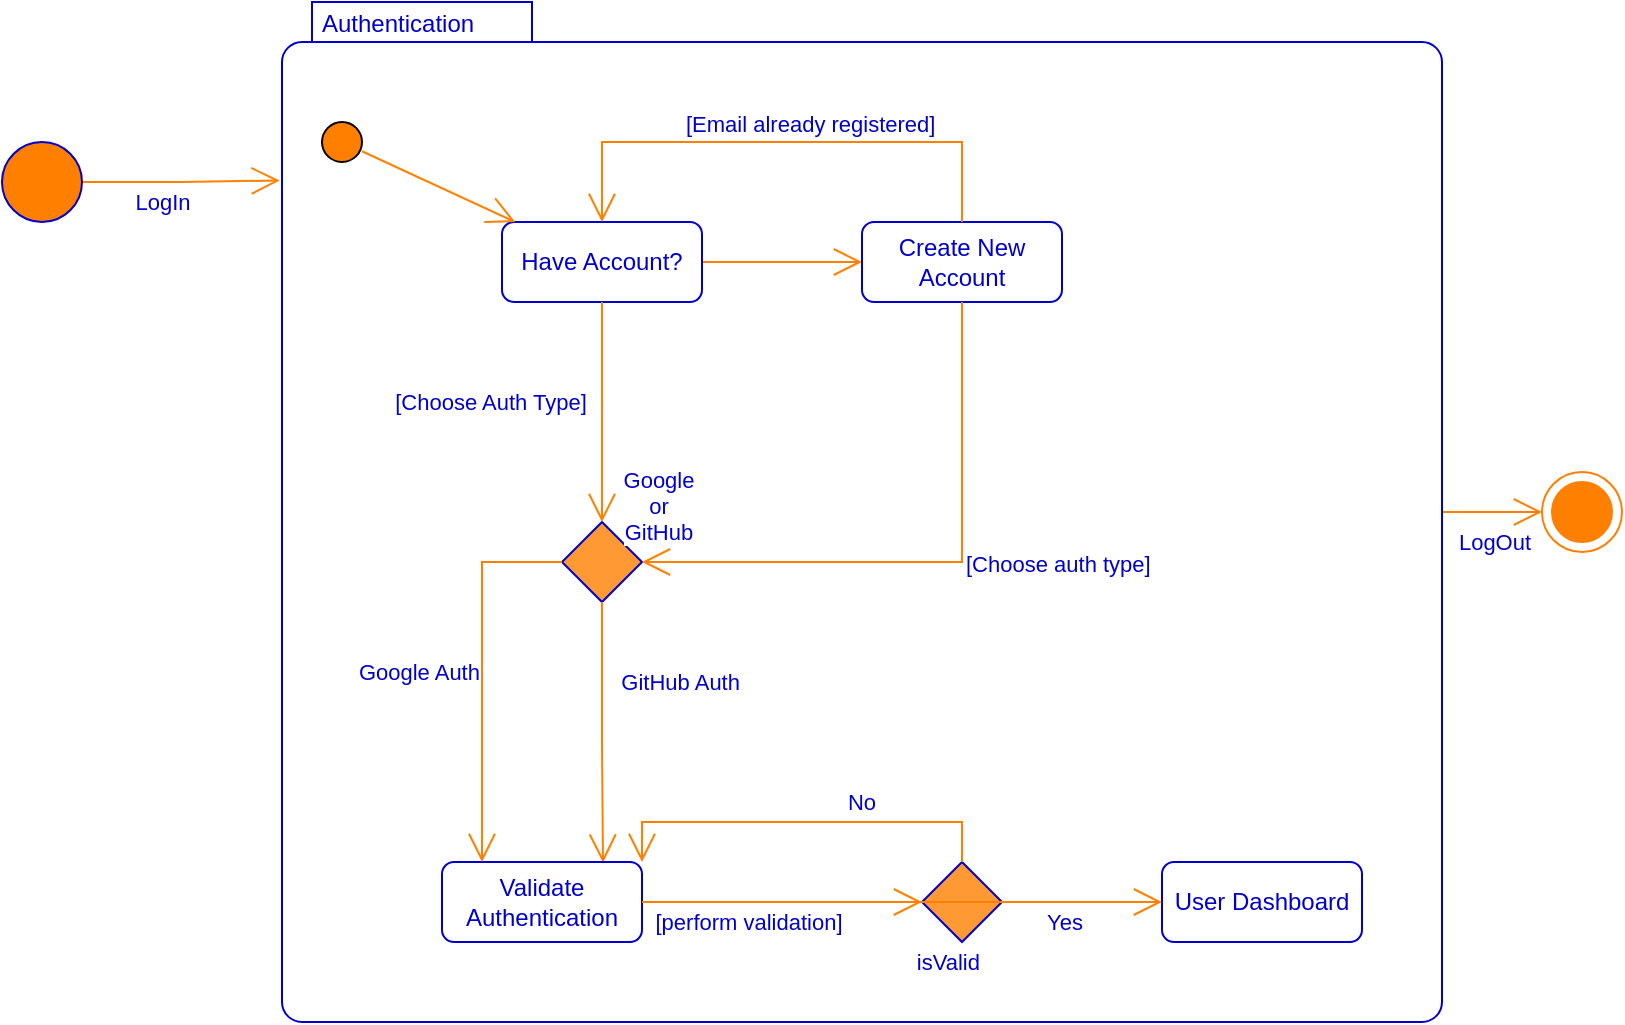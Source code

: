 <mxfile version="15.5.8" type="device" pages="4"><diagram id="691d49e7-cec1-028b-15b3-21c62664a0ac" name="Habit Tracker example"><mxGraphModel dx="1308" dy="575" grid="1" gridSize="10" guides="1" tooltips="1" connect="1" arrows="1" fold="1" page="1" pageScale="1" pageWidth="850" pageHeight="1100" math="0" shadow="0"><root><mxCell id="0"/><mxCell id="1" parent="0"/><mxCell id="19b9a4ddcf14029d-30" style="edgeStyle=elbowEdgeStyle;rounded=0;elbow=horizontal;html=1;exitX=1;exitY=0.5;entryX=-0.002;entryY=0.175;entryPerimeter=0;labelBackgroundColor=none;endArrow=open;endSize=12;strokeColor=#FF8000;fontColor=#000000;align=right;entryDx=0;entryDy=0;" parent="1" source="19b9a4ddcf14029d-6" target="19b9a4ddcf14029d-7" edge="1"><mxGeometry relative="1" as="geometry"/></mxCell><mxCell id="19b9a4ddcf14029d-53" value="LogIn" style="text;html=1;resizable=0;points=[];align=center;verticalAlign=middle;labelBackgroundColor=#ffffff;fontSize=11;fontColor=#0000CC;" parent="19b9a4ddcf14029d-30" vertex="1" connectable="0"><mxGeometry x="-0.429" y="-19" relative="1" as="geometry"><mxPoint x="11" y="-9" as="offset"/></mxGeometry></mxCell><mxCell id="19b9a4ddcf14029d-6" value="" style="shape=ellipse;html=1;fillColor=#FF8000;fontSize=18;fontColor=#ffffff;strokeColor=#0000CC;align=center;" parent="1" vertex="1"><mxGeometry x="20" y="270" width="40" height="40" as="geometry"/></mxCell><mxCell id="19b9a4ddcf14029d-55" style="edgeStyle=orthogonalEdgeStyle;rounded=0;html=1;labelBackgroundColor=none;endArrow=open;endFill=0;endSize=12;strokeColor=#FF8000;fontSize=11;fontColor=#0000CC;align=right;" parent="1" source="19b9a4ddcf14029d-7" target="19b9a4ddcf14029d-54" edge="1"><mxGeometry relative="1" as="geometry"/></mxCell><mxCell id="19b9a4ddcf14029d-56" value="LogOut" style="text;html=1;resizable=0;points=[];align=center;verticalAlign=middle;labelBackgroundColor=#ffffff;fontSize=11;fontColor=#0000CC;" parent="19b9a4ddcf14029d-55" vertex="1" connectable="0"><mxGeometry x="-0.29" y="1" relative="1" as="geometry"><mxPoint x="8" y="16" as="offset"/></mxGeometry></mxCell><mxCell id="19b9a4ddcf14029d-7" value="Authentication" style="shape=mxgraph.sysml.compState;align=left;verticalAlign=top;spacingTop=-3;spacingLeft=18;strokeWidth=1;recursiveResize=0;fillColor=#FFFFFF;fontColor=#0000CC;strokeColor=#0000CC;" parent="1" vertex="1"><mxGeometry x="160" y="200" width="580" height="510" as="geometry"/></mxCell><mxCell id="19b9a4ddcf14029d-8" value="" style="shape=ellipse;html=1;fillColor=#FF8000;verticalLabelPosition=bottom;labelBackgroundColor=#ffffff;verticalAlign=top;" parent="19b9a4ddcf14029d-7" vertex="1"><mxGeometry x="20" y="60" width="20" height="20" as="geometry"/></mxCell><mxCell id="19b9a4ddcf14029d-17" value="" style="edgeStyle=elbowEdgeStyle;rounded=0;elbow=horizontal;html=1;labelBackgroundColor=none;endArrow=open;endSize=12;strokeColor=#FF8000;fontColor=#000000;align=right;" parent="19b9a4ddcf14029d-7" source="19b9a4ddcf14029d-9" target="19b9a4ddcf14029d-16" edge="1"><mxGeometry relative="1" as="geometry"/></mxCell><mxCell id="19b9a4ddcf14029d-9" value="Have Account?" style="strokeColor=#0000CC;fillColor=inherit;gradientColor=inherit;shape=rect;html=1;rounded=1;whiteSpace=wrap;align=center;fontColor=#0000CC;" parent="19b9a4ddcf14029d-7" vertex="1"><mxGeometry x="110" y="110" width="100" height="40" as="geometry"/></mxCell><mxCell id="19b9a4ddcf14029d-16" value="Create New Account" style="strokeColor=#0000CC;fillColor=inherit;gradientColor=inherit;shape=rect;html=1;rounded=1;whiteSpace=wrap;align=center;fontColor=#0000CC;" parent="19b9a4ddcf14029d-7" vertex="1"><mxGeometry x="290" y="110" width="100" height="40" as="geometry"/></mxCell><mxCell id="19b9a4ddcf14029d-11" value="" style="strokeColor=#FF8000;fillColor=inherit;gradientColor=inherit;edgeStyle=none;html=1;endArrow=open;endSize=12;" parent="19b9a4ddcf14029d-7" source="19b9a4ddcf14029d-8" target="19b9a4ddcf14029d-9" edge="1"><mxGeometry relative="1" as="geometry"/></mxCell><mxCell id="19b9a4ddcf14029d-20" value="" style="shape=rhombus;html=1;labelPosition=right;align=left;verticalAlign=middle;strokeColor=#0000CC;fillColor=#FF9933;fontColor=#000000;" parent="19b9a4ddcf14029d-7" vertex="1"><mxGeometry x="140" y="260" width="40" height="40" as="geometry"/></mxCell><mxCell id="19b9a4ddcf14029d-21" value="" style="edgeStyle=elbowEdgeStyle;html=1;elbow=horizontal;align=right;verticalAlign=bottom;rounded=0;labelBackgroundColor=none;endArrow=open;endSize=12;strokeColor=#FF8000;fontColor=#000000;exitX=0.5;exitY=1;entryX=0.5;entryY=0;" parent="19b9a4ddcf14029d-7" source="19b9a4ddcf14029d-9" target="19b9a4ddcf14029d-20" edge="1"><mxGeometry relative="1" as="geometry"><mxPoint x="150" y="190" as="sourcePoint"/></mxGeometry></mxCell><mxCell id="19b9a4ddcf14029d-22" value="GitHub Auth" style="edgeStyle=elbowEdgeStyle;html=1;elbow=vertical;align=right;endArrow=open;rounded=0;labelBackgroundColor=none;endSize=12;strokeColor=#FF8000;fontColor=#0000CC;entryX=0.805;entryY=0.008;entryDx=0;entryDy=0;exitX=0.5;exitY=1;exitDx=0;exitDy=0;entryPerimeter=0;" parent="19b9a4ddcf14029d-7" source="19b9a4ddcf14029d-20" target="Hx0ney3K-EepWK1o4ReN-8" edge="1"><mxGeometry x="-0.389" y="70" relative="1" as="geometry"><mxPoint x="160" y="340" as="targetPoint"/><Array as="points"><mxPoint x="155" y="370"/><mxPoint x="200" y="380"/></Array><mxPoint as="offset"/></mxGeometry></mxCell><mxCell id="19b9a4ddcf14029d-23" value="[Choose auth type]" style="edgeStyle=elbowEdgeStyle;html=1;elbow=vertical;align=left;endArrow=open;rounded=0;labelBackgroundColor=none;verticalAlign=bottom;endSize=12;strokeColor=#FF8000;fontColor=#0000CC;entryX=1;entryY=0.5;exitX=0.5;exitY=1;exitDx=0;exitDy=0;entryDx=0;entryDy=0;" parent="19b9a4ddcf14029d-7" source="19b9a4ddcf14029d-16" target="19b9a4ddcf14029d-20" edge="1"><mxGeometry x="-0.103" y="10" relative="1" as="geometry"><Array as="points"><mxPoint x="260" y="280"/><mxPoint x="260" y="220"/></Array><mxPoint as="offset"/><mxPoint x="280" y="290" as="sourcePoint"/></mxGeometry></mxCell><mxCell id="Hx0ney3K-EepWK1o4ReN-4" value="[Email already registered]" style="edgeStyle=elbowEdgeStyle;html=1;elbow=vertical;align=left;endArrow=open;rounded=0;labelBackgroundColor=none;verticalAlign=bottom;endSize=12;strokeColor=#FF8000;fontColor=#0000CC;exitX=0.5;exitY=0;exitDx=0;exitDy=0;" edge="1" parent="19b9a4ddcf14029d-7" source="19b9a4ddcf14029d-16" target="19b9a4ddcf14029d-9"><mxGeometry x="0.385" relative="1" as="geometry"><mxPoint x="190" y="230" as="targetPoint"/><Array as="points"><mxPoint x="250" y="70"/><mxPoint x="270" y="230"/></Array><mxPoint as="offset"/><mxPoint x="350" y="160" as="sourcePoint"/></mxGeometry></mxCell><mxCell id="Hx0ney3K-EepWK1o4ReN-5" value="Google &lt;br&gt;or &lt;br&gt;GitHub" style="text;html=1;resizable=0;points=[];align=center;verticalAlign=middle;labelBackgroundColor=#ffffff;fontSize=11;fontColor=#0000CC;" vertex="1" connectable="0" parent="19b9a4ddcf14029d-7"><mxGeometry x="99.997" y="190" as="geometry"><mxPoint x="88" y="62" as="offset"/></mxGeometry></mxCell><mxCell id="Hx0ney3K-EepWK1o4ReN-7" value="[Choose Auth Type]" style="text;html=1;resizable=0;points=[];align=center;verticalAlign=middle;labelBackgroundColor=#ffffff;fontSize=11;fontColor=#0000CC;" vertex="1" connectable="0" parent="19b9a4ddcf14029d-7"><mxGeometry x="559.997" y="290" as="geometry"><mxPoint x="-456" y="-90" as="offset"/></mxGeometry></mxCell><mxCell id="Hx0ney3K-EepWK1o4ReN-8" value="Validate Authentication" style="strokeColor=#0000CC;fillColor=inherit;gradientColor=inherit;shape=rect;html=1;rounded=1;whiteSpace=wrap;align=center;fontColor=#0000CC;" vertex="1" parent="19b9a4ddcf14029d-7"><mxGeometry x="80" y="430" width="100" height="40" as="geometry"/></mxCell><mxCell id="Hx0ney3K-EepWK1o4ReN-9" value="User Dashboard" style="strokeColor=#0000CC;fillColor=inherit;gradientColor=inherit;shape=rect;html=1;rounded=1;whiteSpace=wrap;align=center;fontColor=#0000CC;" vertex="1" parent="19b9a4ddcf14029d-7"><mxGeometry x="440" y="430" width="100" height="40" as="geometry"/></mxCell><mxCell id="Hx0ney3K-EepWK1o4ReN-10" value="Google Auth" style="edgeStyle=elbowEdgeStyle;html=1;elbow=vertical;align=right;endArrow=open;rounded=0;labelBackgroundColor=none;endSize=12;strokeColor=#FF8000;fontColor=#0000CC;exitX=0;exitY=0.5;exitDx=0;exitDy=0;" edge="1" parent="19b9a4ddcf14029d-7" source="19b9a4ddcf14029d-20" target="Hx0ney3K-EepWK1o4ReN-8"><mxGeometry relative="1" as="geometry"><mxPoint x="170" y="350" as="targetPoint"/><mxPoint x="170" y="310" as="sourcePoint"/><Array as="points"><mxPoint x="100" y="280"/><mxPoint x="110" y="280"/></Array></mxGeometry></mxCell><mxCell id="Hx0ney3K-EepWK1o4ReN-14" value="" style="shape=rhombus;html=1;labelPosition=right;align=left;verticalAlign=middle;strokeColor=#0000CC;fillColor=#FF9933;fontColor=#000000;" vertex="1" parent="19b9a4ddcf14029d-7"><mxGeometry x="320" y="430" width="40" height="40" as="geometry"/></mxCell><mxCell id="Hx0ney3K-EepWK1o4ReN-15" value="" style="edgeStyle=elbowEdgeStyle;html=1;elbow=vertical;align=right;endArrow=open;rounded=0;labelBackgroundColor=none;endSize=12;strokeColor=#FF8000;fontColor=#0000CC;entryX=0;entryY=0.5;entryDx=0;entryDy=0;exitX=1;exitY=0.5;exitDx=0;exitDy=0;" edge="1" parent="19b9a4ddcf14029d-7" source="Hx0ney3K-EepWK1o4ReN-8" target="Hx0ney3K-EepWK1o4ReN-14"><mxGeometry x="0.078" y="70" relative="1" as="geometry"><mxPoint x="170.5" y="440.32" as="targetPoint"/><mxPoint x="170" y="310" as="sourcePoint"/><Array as="points"><mxPoint x="210" y="450"/><mxPoint x="210" y="390"/></Array><mxPoint as="offset"/></mxGeometry></mxCell><mxCell id="Hx0ney3K-EepWK1o4ReN-16" value="isValid" style="edgeStyle=elbowEdgeStyle;html=1;elbow=vertical;align=right;endArrow=open;rounded=0;labelBackgroundColor=none;endSize=12;strokeColor=#FF8000;fontColor=#0000CC;entryX=0;entryY=0.5;entryDx=0;entryDy=0;exitX=1;exitY=0.5;exitDx=0;exitDy=0;" edge="1" parent="19b9a4ddcf14029d-7" source="Hx0ney3K-EepWK1o4ReN-14" target="Hx0ney3K-EepWK1o4ReN-9"><mxGeometry x="0.5" y="-30" relative="1" as="geometry"><mxPoint x="250" y="460" as="targetPoint"/><mxPoint x="190" y="460" as="sourcePoint"/><Array as="points"><mxPoint x="220" y="460"/><mxPoint x="220" y="400"/></Array><mxPoint as="offset"/></mxGeometry></mxCell><mxCell id="Hx0ney3K-EepWK1o4ReN-18" value="No" style="edgeStyle=elbowEdgeStyle;html=1;elbow=vertical;align=right;endArrow=open;rounded=0;labelBackgroundColor=none;endSize=12;strokeColor=#FF8000;fontColor=#0000CC;entryX=1;entryY=0;entryDx=0;entryDy=0;exitX=0.5;exitY=0;exitDx=0;exitDy=0;" edge="1" parent="19b9a4ddcf14029d-7" source="Hx0ney3K-EepWK1o4ReN-14" target="Hx0ney3K-EepWK1o4ReN-8"><mxGeometry x="-0.379" y="-10" relative="1" as="geometry"><mxPoint x="410" y="460" as="targetPoint"/><mxPoint x="315" y="460" as="sourcePoint"/><Array as="points"><mxPoint x="230" y="410"/><mxPoint x="230" y="410"/></Array><mxPoint as="offset"/></mxGeometry></mxCell><mxCell id="Hx0ney3K-EepWK1o4ReN-19" value="[perform validation]" style="text;html=1;resizable=0;points=[];align=center;verticalAlign=middle;labelBackgroundColor=#ffffff;fontSize=11;fontColor=#0000CC;" vertex="1" connectable="0" parent="19b9a4ddcf14029d-7"><mxGeometry x="609.998" y="280.0" as="geometry"><mxPoint x="-377" y="180" as="offset"/></mxGeometry></mxCell><mxCell id="19b9a4ddcf14029d-54" value="" style="shape=mxgraph.sysml.actFinal;html=1;verticalLabelPosition=bottom;labelBackgroundColor=#ffffff;verticalAlign=top;strokeColor=#FF8000;fillColor=#FFFFFF;fontSize=11;fontColor=#0000CC;align=center;" parent="1" vertex="1"><mxGeometry x="790" y="435" width="40" height="40" as="geometry"/></mxCell><mxCell id="Hx0ney3K-EepWK1o4ReN-21" value="Yes" style="text;html=1;resizable=0;points=[];align=center;verticalAlign=middle;labelBackgroundColor=#ffffff;fontSize=11;fontColor=#0000CC;" vertex="1" connectable="0" parent="1"><mxGeometry x="775.714" y="480" as="geometry"><mxPoint x="-225" y="180" as="offset"/></mxGeometry></mxCell></root></mxGraphModel></diagram><diagram id="953ecbd5-e552-5fde-5075-6d809326a53c" name="State diagram notation"><mxGraphModel pageWidth="850" pageHeight="1100" fold="1" pageScale="1" math="0" shadow="0"><root><mxCell id="0"/><mxCell id="1" parent="0"/><mxCell id="19b9a4ddcf14029d-29" value="" style="shape=ellipse;html=1;fillColor=#000000;fontSize=18;fontColor=#000000;strokeColor=#000000;" vertex="1" parent="1"><mxGeometry x="40" y="140" width="40" height="40" as="geometry"/></mxCell><mxCell id="19b9a4ddcf14029d-30" value="" style="shape=mxgraph.sysml.actFinal;html=1;verticalLabelPosition=bottom;labelBackgroundColor=#ffffff;verticalAlign=top;fontColor=#000000;fillColor=#FFFFFF;strokeColor=#000000;" vertex="1" parent="1"><mxGeometry x="40" y="200" width="40" height="40" as="geometry"/></mxCell><mxCell id="19b9a4ddcf14029d-31" value="State" style="shape=rect;rounded=1;html=1;whiteSpace=wrap;align=center;fontColor=#000000;fillColor=#ffffff;strokeColor=#000000;" vertex="1" parent="1"><mxGeometry x="140" y="147" width="100" height="40" as="geometry"/></mxCell><mxCell id="19b9a4ddcf14029d-58" style="edgeStyle=elbowEdgeStyle;rounded=0;elbow=horizontal;html=1;labelBackgroundColor=none;endArrow=open;endSize=12;align=right;fontColor=#000000;strokeColor=#000000;" edge="1" source="19b9a4ddcf14029d-32" parent="1"><mxGeometry relative="1" as="geometry"><mxPoint x="360" y="280" as="targetPoint"/></mxGeometry></mxCell><mxCell id="19b9a4ddcf14029d-32" value="&lt;p style=&quot;margin: 0px ; margin-top: 4px ; text-align: center&quot;&gt;State with activities&lt;/p&gt;&lt;hr&gt;&lt;p&gt;&lt;/p&gt;&lt;p style=&quot;margin: 0px ; margin-left: 8px ; text-align: left&quot;&gt;entry / entryActivity&lt;br&gt;do / doActivity&lt;br&gt;exit / exitActivity&lt;/p&gt;" style="shape=mxgraph.sysml.simpleState;html=1;overflow=fill;whiteSpace=wrap;align=center;fontColor=#000000;fillColor=#FFFFFF;strokeColor=#000000;" vertex="1" parent="1"><mxGeometry x="260" y="147" width="200" height="100" as="geometry"/></mxCell><mxCell id="19b9a4ddcf14029d-59" style="edgeStyle=elbowEdgeStyle;rounded=0;elbow=horizontal;html=1;labelBackgroundColor=none;endArrow=open;endSize=12;align=right;fontColor=#000000;strokeColor=#000000;" edge="1" source="19b9a4ddcf14029d-33" parent="1"><mxGeometry relative="1" as="geometry"><mxPoint x="600" y="360" as="targetPoint"/></mxGeometry></mxCell><mxCell id="19b9a4ddcf14029d-33" value="Composite state" style="shape=mxgraph.sysml.compState;align=left;verticalAlign=top;spacingTop=-3;spacingLeft=18;strokeWidth=1;recursiveResize=0;fontColor=#000000;strokeColor=#000000;fillColor=#FFFFFF;" vertex="1" parent="1"><mxGeometry x="490" y="147" width="220" height="190" as="geometry"/></mxCell><mxCell id="19b9a4ddcf14029d-34" value="" style="shape=ellipse;html=1;fillColor=#000000;verticalLabelPosition=bottom;labelBackgroundColor=#ffffff;verticalAlign=top;fontColor=#000000;strokeColor=#000000;" vertex="1" parent="19b9a4ddcf14029d-33"><mxGeometry x="20" y="50" width="20" height="20" as="geometry"/></mxCell><mxCell id="19b9a4ddcf14029d-35" value="State 1" style="strokeColor=#000000;fillColor=#FFFFFF;gradientColor=inherit;shape=rect;html=1;rounded=1;whiteSpace=wrap;align=center;fontColor=#000000;" vertex="1" parent="19b9a4ddcf14029d-33"><mxGeometry x="80" y="60" width="100" height="40" as="geometry"/></mxCell><mxCell id="19b9a4ddcf14029d-36" value="State 2" style="strokeColor=#000000;fillColor=#FFFFFF;gradientColor=inherit;shape=rect;html=1;rounded=1;whiteSpace=wrap;align=center;fontColor=#000000;" vertex="1" parent="19b9a4ddcf14029d-33"><mxGeometry x="80" y="130" width="100" height="40" as="geometry"/></mxCell><mxCell id="19b9a4ddcf14029d-37" value="" style="strokeColor=#000000;fillColor=inherit;gradientColor=inherit;edgeStyle=none;html=1;endArrow=open;endSize=12;fontColor=#000000;" edge="1" source="19b9a4ddcf14029d-34" target="19b9a4ddcf14029d-35" parent="19b9a4ddcf14029d-33"><mxGeometry relative="1" as="geometry"/></mxCell><mxCell id="19b9a4ddcf14029d-38" value="" style="strokeColor=#000000;fillColor=inherit;gradientColor=inherit;edgeStyle=none;html=1;endArrow=open;endSize=12;fontColor=#000000;" edge="1" source="19b9a4ddcf14029d-35" target="19b9a4ddcf14029d-36" parent="19b9a4ddcf14029d-33"><mxGeometry relative="1" as="geometry"/></mxCell><mxCell id="19b9a4ddcf14029d-50" value="Start" style="text;html=1;resizable=0;points=[];autosize=1;align=left;verticalAlign=top;spacingTop=-4;fontColor=#000000;" vertex="1" parent="1"><mxGeometry x="86" y="147" width="40" height="20" as="geometry"/></mxCell><mxCell id="19b9a4ddcf14029d-51" value="End" style="text;html=1;resizable=0;points=[];autosize=1;align=left;verticalAlign=top;spacingTop=-4;fontColor=#000000;" vertex="1" parent="1"><mxGeometry x="86" y="210" width="40" height="20" as="geometry"/></mxCell><mxCell id="19b9a4ddcf14029d-53" value="Guard" style="text;html=1;resizable=0;points=[];autosize=1;align=left;verticalAlign=top;spacingTop=-4;fontColor=#000000;" vertex="1" parent="1"><mxGeometry x="142" y="287" width="50" height="20" as="geometry"/></mxCell><mxCell id="19b9a4ddcf14029d-39" value="" style="shape=rhombus;html=1;labelPosition=right;align=left;verticalAlign=middle;fontColor=#000000;strokeColor=#000000;fillColor=#FFFFFF;" vertex="1" parent="1"><mxGeometry x="100" y="277" width="40" height="40" as="geometry"/></mxCell><mxCell id="19b9a4ddcf14029d-40" value="" style="edgeStyle=elbowEdgeStyle;html=1;elbow=horizontal;align=right;verticalAlign=bottom;rounded=0;labelBackgroundColor=none;endArrow=open;endSize=12;fontColor=#000000;strokeColor=#000000;" edge="1" target="19b9a4ddcf14029d-39" parent="1"><mxGeometry relative="1" as="geometry"><mxPoint x="120" y="257" as="sourcePoint"/></mxGeometry></mxCell><mxCell id="19b9a4ddcf14029d-41" value="[Condition 1]" style="edgeStyle=elbowEdgeStyle;html=1;elbow=vertical;align=right;endArrow=open;rounded=0;labelBackgroundColor=none;endSize=12;entryX=0.5;entryY=0;fontColor=#000000;strokeColor=#000000;" edge="1" source="19b9a4ddcf14029d-39" parent="1"><mxGeometry relative="1" as="geometry"><mxPoint x="120" y="357" as="targetPoint"/></mxGeometry></mxCell><mxCell id="19b9a4ddcf14029d-42" value="[Condition 2]" style="edgeStyle=elbowEdgeStyle;html=1;elbow=vertical;align=left;endArrow=open;rounded=0;labelBackgroundColor=none;verticalAlign=bottom;endSize=12;entryX=0.5;entryY=0;fontColor=#000000;strokeColor=#000000;" edge="1" source="19b9a4ddcf14029d-39" parent="1"><mxGeometry relative="1" as="geometry"><mxPoint x="251" y="356" as="targetPoint"/></mxGeometry></mxCell><mxCell id="19b9a4ddcf14029d-56" value="" style="edgeStyle=elbowEdgeStyle;html=1;elbow=horizontal;align=right;verticalAlign=bottom;rounded=0;labelBackgroundColor=none;endArrow=open;endSize=12;exitX=0.5;exitY=1;fontColor=#000000;strokeColor=#000000;" edge="1" source="19b9a4ddcf14029d-31" parent="1"><mxGeometry relative="1" as="geometry"><mxPoint x="189.5" y="207" as="sourcePoint"/><mxPoint x="190" y="240" as="targetPoint"/><Array as="points"/></mxGeometry></mxCell><mxCell id="19b9a4ddcf14029d-57" value="Trigger" style="text;html=1;resizable=0;points=[];align=center;verticalAlign=middle;labelBackgroundColor=#ffffff;fontColor=#000000;" vertex="1" connectable="0" parent="19b9a4ddcf14029d-56"><mxGeometry y="-9" relative="1" as="geometry"><mxPoint x="8" y="-9" as="offset"/></mxGeometry></mxCell><mxCell id="19b9a4ddcf14029d-60" value="&lt;font style=&quot;font-size: 16px&quot;&gt;Basic UML state diagram notation&lt;/font&gt;" style="text;html=1;resizable=0;points=[];autosize=1;align=left;verticalAlign=top;spacingTop=-4;fontColor=#000000;" vertex="1" parent="1"><mxGeometry x="203" y="89" width="260" height="20" as="geometry"/></mxCell><mxCell id="19b9a4ddcf14029d-61" value="" style="shape=line;html=1;strokeWidth=6;strokeColor=#000000;fontColor=#000000;fillColor=#FF9933;" vertex="1" parent="1"><mxGeometry x="120" y="390" width="152" height="10" as="geometry"/></mxCell><mxCell id="19b9a4ddcf14029d-62" value="" style="edgeStyle=orthogonalEdgeStyle;html=1;verticalAlign=bottom;endArrow=open;endSize=8;strokeColor=#000000;labelBackgroundColor=none;align=right;fontColor=#000000;" edge="1" source="19b9a4ddcf14029d-61" parent="1"><mxGeometry relative="1" as="geometry"><mxPoint x="196" y="430" as="targetPoint"/></mxGeometry></mxCell><mxCell id="19b9a4ddcf14029d-64" value="" style="edgeStyle=orthogonalEdgeStyle;html=1;verticalAlign=bottom;endArrow=open;endSize=8;strokeColor=#000000;labelBackgroundColor=none;align=right;entryX=0.25;entryY=0.5;entryPerimeter=0;fontColor=#000000;" edge="1" target="19b9a4ddcf14029d-61" parent="1"><mxGeometry relative="1" as="geometry"><mxPoint x="119.5" y="435" as="targetPoint"/><mxPoint x="158" y="370" as="sourcePoint"/></mxGeometry></mxCell><mxCell id="19b9a4ddcf14029d-65" value="" style="edgeStyle=orthogonalEdgeStyle;html=1;verticalAlign=bottom;endArrow=open;endSize=8;strokeColor=#000000;labelBackgroundColor=none;align=right;entryX=0.75;entryY=0.5;entryPerimeter=0;fontColor=#000000;" edge="1" target="19b9a4ddcf14029d-61" parent="1"><mxGeometry relative="1" as="geometry"><mxPoint x="220" y="390" as="targetPoint"/><mxPoint x="234" y="370" as="sourcePoint"/></mxGeometry></mxCell><mxCell id="19b9a4ddcf14029d-66" value="Join" style="text;html=1;resizable=0;points=[];autosize=1;align=center;verticalAlign=top;spacingTop=-4;fontColor=#000000;" vertex="1" parent="1"><mxGeometry x="80" y="384" width="40" height="20" as="geometry"/></mxCell><mxCell id="19b9a4ddcf14029d-67" value="" style="shape=line;html=1;strokeWidth=6;strokeColor=#000000;fontColor=#000000;fillColor=#FF9933;" vertex="1" parent="1"><mxGeometry x="338" y="389" width="152" height="10" as="geometry"/></mxCell><mxCell id="19b9a4ddcf14029d-71" value="Fork" style="text;html=1;resizable=0;points=[];autosize=1;align=center;verticalAlign=top;spacingTop=-4;fontColor=#000000;" vertex="1" parent="1"><mxGeometry x="490" y="384" width="40" height="20" as="geometry"/></mxCell><mxCell id="19b9a4ddcf14029d-72" value="" style="edgeStyle=orthogonalEdgeStyle;html=1;verticalAlign=bottom;endArrow=open;endSize=8;strokeColor=#000000;labelBackgroundColor=none;align=right;entryX=0.513;entryY=0.7;entryPerimeter=0;fontColor=#000000;" edge="1" target="19b9a4ddcf14029d-67" parent="1"><mxGeometry relative="1" as="geometry"><mxPoint x="400" y="389" as="targetPoint"/><mxPoint x="416" y="380" as="sourcePoint"/><Array as="points"><mxPoint x="416" y="370"/><mxPoint x="416" y="370"/></Array></mxGeometry></mxCell><mxCell id="19b9a4ddcf14029d-73" value="" style="edgeStyle=orthogonalEdgeStyle;html=1;verticalAlign=bottom;endArrow=open;endSize=8;strokeColor=#000000;labelBackgroundColor=none;align=right;exitX=0.25;exitY=0.5;exitPerimeter=0;fontColor=#000000;" edge="1" source="19b9a4ddcf14029d-67" parent="1"><mxGeometry relative="1" as="geometry"><mxPoint x="376" y="430" as="targetPoint"/><mxPoint x="430" y="430" as="sourcePoint"/></mxGeometry></mxCell><mxCell id="19b9a4ddcf14029d-75" value="" style="edgeStyle=orthogonalEdgeStyle;html=1;verticalAlign=bottom;endArrow=open;endSize=8;strokeColor=#000000;labelBackgroundColor=none;align=right;exitX=0.75;exitY=0.5;exitPerimeter=0;fontColor=#000000;" edge="1" source="19b9a4ddcf14029d-67" parent="1"><mxGeometry relative="1" as="geometry"><mxPoint x="452" y="430" as="targetPoint"/><mxPoint x="386" y="404" as="sourcePoint"/></mxGeometry></mxCell></root></mxGraphModel></diagram><diagram id="feecb929-067d-0832-2f76-ca75e0012084" name="Student enrollment example"><mxGraphModel pageWidth="850" pageHeight="1100" fold="1" pageScale="1" math="0" shadow="0"><root><mxCell id="0"/><mxCell id="1" parent="0"/><mxCell id="19b9a4ddcf14029d-3" style="edgeStyle=elbowEdgeStyle;rounded=0;elbow=horizontal;html=1;labelBackgroundColor=none;endArrow=open;endSize=12;strokeColor=#000000;fontColor=#000000;align=right;" edge="1" source="19b9a4ddcf14029d-1" target="19b9a4ddcf14029d-2" parent="1"><mxGeometry relative="1" as="geometry"/></mxCell><mxCell id="19b9a4ddcf14029d-1" value="" style="shape=ellipse;html=1;fillColor=#000000;fontSize=18;fontColor=#ffffff;strokeColor=#000000;align=center;" vertex="1" parent="1"><mxGeometry x="20" y="20" width="40" height="40" as="geometry"/></mxCell><mxCell id="19b9a4ddcf14029d-10" style="edgeStyle=elbowEdgeStyle;rounded=0;elbow=horizontal;html=1;exitX=0.5;exitY=1;labelBackgroundColor=none;endArrow=open;endSize=12;strokeColor=#000000;fontColor=#000000;align=right;" edge="1" source="19b9a4ddcf14029d-2" target="19b9a4ddcf14029d-8" parent="1"><mxGeometry relative="1" as="geometry"/></mxCell><mxCell id="19b9a4ddcf14029d-2" value="Student enrolled" style="shape=rect;rounded=1;html=1;whiteSpace=wrap;align=center;strokeColor=#000000;fillColor=#FFFFFF;fontColor=#000000;" vertex="1" parent="1"><mxGeometry x="170" y="20" width="100" height="40" as="geometry"/></mxCell><mxCell id="19b9a4ddcf14029d-32" value="" style="edgeStyle=elbowEdgeStyle;rounded=0;elbow=horizontal;html=1;labelBackgroundColor=none;endArrow=open;endSize=12;strokeColor=#000000;fontColor=#000000;align=right;" edge="1" source="19b9a4ddcf14029d-22" target="19b9a4ddcf14029d-31" parent="1"><mxGeometry relative="1" as="geometry"/></mxCell><mxCell id="19b9a4ddcf14029d-22" value="Subjects selected" style="shape=rect;rounded=1;html=1;whiteSpace=wrap;align=center;strokeColor=#000000;fillColor=#FFFFFF;fontColor=#000000;" vertex="1" parent="1"><mxGeometry x="240" y="315" width="100" height="40" as="geometry"/></mxCell><mxCell id="19b9a4ddcf14029d-36" style="edgeStyle=elbowEdgeStyle;rounded=0;elbow=horizontal;html=1;labelBackgroundColor=none;endArrow=open;endSize=12;strokeColor=#000000;fontColor=#000000;align=right;" edge="1" source="19b9a4ddcf14029d-31" target="19b9a4ddcf14029d-35" parent="1"><mxGeometry relative="1" as="geometry"/></mxCell><mxCell id="19b9a4ddcf14029d-31" value="Timetable sent" style="shape=rect;rounded=1;html=1;whiteSpace=wrap;align=center;strokeColor=#000000;fillColor=#FFFFFF;fontColor=#000000;" vertex="1" parent="1"><mxGeometry x="240" y="375" width="100" height="40" as="geometry"/></mxCell><mxCell id="19b9a4ddcf14029d-23" value="" style="shape=rhombus;html=1;labelPosition=right;align=left;verticalAlign=middle;strokeColor=#000000;fillColor=#FFFFFF;fontColor=#000000;" vertex="1" parent="1"><mxGeometry x="270" y="245" width="40" height="40" as="geometry"/></mxCell><mxCell id="19b9a4ddcf14029d-24" value="" style="edgeStyle=elbowEdgeStyle;html=1;elbow=horizontal;align=right;verticalAlign=bottom;rounded=0;labelBackgroundColor=none;endArrow=open;endSize=12;strokeColor=#000000;fontColor=#000000;exitX=0.447;exitY=0.5;exitPerimeter=0;entryX=0.5;entryY=0;" edge="1" source="19b9a4ddcf14029d-19" target="19b9a4ddcf14029d-23" parent="1"><mxGeometry relative="1" as="geometry"><mxPoint x="290" y="285" as="sourcePoint"/><Array as="points"><mxPoint x="290" y="230"/></Array></mxGeometry></mxCell><mxCell id="19b9a4ddcf14029d-25" value="[Fees paid]" style="edgeStyle=elbowEdgeStyle;html=1;elbow=vertical;align=right;endArrow=open;rounded=0;labelBackgroundColor=none;endSize=12;strokeColor=#000000;fontColor=#000000;entryX=0.5;entryY=0;" edge="1" source="19b9a4ddcf14029d-23" target="19b9a4ddcf14029d-22" parent="1"><mxGeometry relative="1" as="geometry"><mxPoint x="290" y="385" as="targetPoint"/><mxPoint as="offset"/></mxGeometry></mxCell><mxCell id="19b9a4ddcf14029d-29" value="aborted" style="shape=mxgraph.sysml.flowFinal;labelPosition=right;verticalLabelPosition=top;spacingTop=5;spacingLeft=3;align=left;verticalAlign=top;resizable=0;strokeColor=#000000;fillColor=#FFFFFF;fontColor=#000000;" vertex="1" parent="1"><mxGeometry x="530" y="255" width="20" height="20" as="geometry"/></mxCell><mxCell id="19b9a4ddcf14029d-30" value="[Fees not paid]" style="edgeStyle=elbowEdgeStyle;html=1;elbow=vertical;align=left;endArrow=open;rounded=0;labelBackgroundColor=none;verticalAlign=bottom;endSize=12;strokeColor=#000000;fontColor=#000000;exitX=1;exitY=0.5;" edge="1" source="19b9a4ddcf14029d-23" target="19b9a4ddcf14029d-29" parent="1"><mxGeometry relative="1" as="geometry"><mxPoint x="420" y="410" as="targetPoint"/><mxPoint x="290" y="370" as="sourcePoint"/><Array as="points"><mxPoint x="380" y="265"/><mxPoint x="370" y="290"/></Array></mxGeometry></mxCell><mxCell id="19b9a4ddcf14029d-35" value="" style="shape=mxgraph.sysml.actFinal;html=1;verticalLabelPosition=bottom;labelBackgroundColor=#ffffff;verticalAlign=top;strokeColor=#000000;fillColor=#FFFFFF;fontColor=#000000;align=center;" vertex="1" parent="1"><mxGeometry x="520" y="375" width="40" height="40" as="geometry"/></mxCell><mxCell id="3f6461326caff9b6-7" value="" style="group" vertex="1" connectable="0" parent="1"><mxGeometry x="110" y="90" width="380" height="125" as="geometry"/></mxCell><mxCell id="19b9a4ddcf14029d-8" value="" style="shape=line;html=1;strokeWidth=6;strokeColor=#000000;fillColor=#FFFFFF;fontColor=#000000;align=center;" vertex="1" parent="3f6461326caff9b6-7"><mxGeometry x="10" width="200" height="10" as="geometry"/></mxCell><mxCell id="19b9a4ddcf14029d-11" value="StudentID assigned" style="shape=rect;rounded=1;html=1;whiteSpace=wrap;align=center;strokeColor=#000000;fillColor=#FFFFFF;fontColor=#000000;" vertex="1" parent="3f6461326caff9b6-7"><mxGeometry y="40" width="100" height="40" as="geometry"/></mxCell><mxCell id="19b9a4ddcf14029d-12" style="edgeStyle=elbowEdgeStyle;rounded=0;elbow=horizontal;html=1;labelBackgroundColor=none;endArrow=open;endSize=12;strokeColor=#000000;fontColor=#000000;align=right;" edge="1" source="19b9a4ddcf14029d-8" target="19b9a4ddcf14029d-11" parent="3f6461326caff9b6-7"><mxGeometry relative="1" as="geometry"><mxPoint x="50" y="40" as="targetPoint"/></mxGeometry></mxCell><mxCell id="19b9a4ddcf14029d-15" value="Undergrad" style="edgeStyle=elbowEdgeStyle;html=1;elbow=vertical;align=right;endArrow=open;rounded=0;labelBackgroundColor=none;endSize=12;strokeColor=#000000;fontColor=#000000;exitX=0.8;exitY=0.3;exitPerimeter=0;entryX=0.417;entryY=0.5;entryPerimeter=0;" edge="1" source="19b9a4ddcf14029d-8" target="19b9a4ddcf14029d-19" parent="3f6461326caff9b6-7"><mxGeometry relative="1" as="geometry"><mxPoint x="170" y="140" as="targetPoint"/><mxPoint x="170" y="100" as="sourcePoint"/></mxGeometry></mxCell><mxCell id="19b9a4ddcf14029d-16" value="Postgrad" style="edgeStyle=elbowEdgeStyle;html=1;elbow=vertical;align=left;endArrow=open;rounded=0;labelBackgroundColor=none;verticalAlign=bottom;endSize=12;strokeColor=#000000;fontColor=#000000;entryX=0.5;entryY=0;exitX=0.8;exitY=0.6;exitPerimeter=0;" edge="1" source="19b9a4ddcf14029d-8" target="19b9a4ddcf14029d-20" parent="3f6461326caff9b6-7"><mxGeometry relative="1" as="geometry"><mxPoint x="300" y="140" as="targetPoint"/><mxPoint x="170" y="100" as="sourcePoint"/></mxGeometry></mxCell><mxCell id="19b9a4ddcf14029d-19" value="" style="shape=line;html=1;strokeWidth=6;strokeColor=#000000;fillColor=#FFFFFF;fontColor=#000000;align=center;" vertex="1" parent="3f6461326caff9b6-7"><mxGeometry x="20" y="115" width="360" height="10" as="geometry"/></mxCell><mxCell id="19b9a4ddcf14029d-18" style="edgeStyle=elbowEdgeStyle;rounded=0;elbow=horizontal;html=1;labelBackgroundColor=none;endArrow=open;endSize=12;strokeColor=#000000;fontColor=#000000;align=right;exitX=0.5;exitY=1;" edge="1" source="19b9a4ddcf14029d-11" target="19b9a4ddcf14029d-19" parent="3f6461326caff9b6-7"><mxGeometry relative="1" as="geometry"><mxPoint x="50" y="190" as="targetPoint"/><mxPoint x="50" y="80" as="sourcePoint"/></mxGeometry></mxCell><mxCell id="19b9a4ddcf14029d-21" style="edgeStyle=elbowEdgeStyle;rounded=0;elbow=horizontal;html=1;exitX=0.5;exitY=1;labelBackgroundColor=none;endArrow=open;endSize=12;strokeColor=#000000;fontColor=#000000;align=right;" edge="1" source="19b9a4ddcf14029d-20" target="19b9a4ddcf14029d-19" parent="3f6461326caff9b6-7"><mxGeometry relative="1" as="geometry"/></mxCell><mxCell id="19b9a4ddcf14029d-20" value="Supervisor assigned" style="shape=rect;rounded=1;html=1;whiteSpace=wrap;align=center;strokeColor=#000000;fillColor=#FFFFFF;fontColor=#000000;" vertex="1" parent="3f6461326caff9b6-7"><mxGeometry x="250" y="50" width="100" height="40" as="geometry"/></mxCell></root></mxGraphModel></diagram><diagram id="9c28e6cf-dd68-194a-c9a1-9ff6bf67635e" name="Grouped - student enrolment"><mxGraphModel pageWidth="850" pageHeight="1100" fold="1" pageScale="1" math="0" shadow="0"><root><mxCell id="0"/><mxCell id="1" parent="0"/><mxCell id="2" style="edgeStyle=elbowEdgeStyle;rounded=0;elbow=horizontal;html=1;labelBackgroundColor=none;endArrow=open;endSize=12;strokeColor=#000000;fontColor=#000000;align=right;" edge="1" source="3" target="5" parent="1"><mxGeometry relative="1" as="geometry"/></mxCell><mxCell id="3" value="" style="shape=ellipse;html=1;fillColor=#000000;fontSize=18;fontColor=#ffffff;strokeColor=#000000;align=center;" vertex="1" parent="1"><mxGeometry x="20" y="20" width="40" height="40" as="geometry"/></mxCell><mxCell id="4" style="edgeStyle=elbowEdgeStyle;rounded=0;elbow=horizontal;html=1;exitX=0.5;exitY=1;labelBackgroundColor=none;endArrow=open;endSize=12;strokeColor=#000000;fontColor=#000000;align=right;" edge="1" source="5" target="7" parent="1"><mxGeometry relative="1" as="geometry"/></mxCell><mxCell id="5" value="Student enrolled" style="shape=rect;rounded=1;html=1;whiteSpace=wrap;align=center;strokeColor=#000000;fillColor=#FFFFFF;fontColor=#000000;" vertex="1" parent="1"><mxGeometry x="170" y="20" width="100" height="40" as="geometry"/></mxCell><mxCell id="15" value="" style="edgeStyle=elbowEdgeStyle;rounded=0;elbow=horizontal;html=1;labelBackgroundColor=none;endArrow=open;endSize=12;strokeColor=#000000;fontColor=#000000;align=right;" edge="1" source="16" target="18" parent="1"><mxGeometry relative="1" as="geometry"/></mxCell><mxCell id="16" value="Subjects selected" style="shape=rect;rounded=1;html=1;whiteSpace=wrap;align=center;strokeColor=#000000;fillColor=#FFFFFF;fontColor=#000000;" vertex="1" parent="1"><mxGeometry x="240" y="315" width="100" height="40" as="geometry"/></mxCell><mxCell id="17" style="edgeStyle=elbowEdgeStyle;rounded=0;elbow=horizontal;html=1;labelBackgroundColor=none;endArrow=open;endSize=12;strokeColor=#000000;fontColor=#000000;align=right;" edge="1" source="18" target="24" parent="1"><mxGeometry relative="1" as="geometry"/></mxCell><mxCell id="18" value="Timetable sent" style="shape=rect;rounded=1;html=1;whiteSpace=wrap;align=center;strokeColor=#000000;fillColor=#FFFFFF;fontColor=#000000;" vertex="1" parent="1"><mxGeometry x="240" y="375" width="100" height="40" as="geometry"/></mxCell><mxCell id="19" value="" style="shape=rhombus;html=1;labelPosition=right;align=left;verticalAlign=middle;strokeColor=#000000;fillColor=#FFFFFF;fontColor=#000000;" vertex="1" parent="1"><mxGeometry x="270" y="245" width="40" height="40" as="geometry"/></mxCell><mxCell id="20" value="" style="edgeStyle=elbowEdgeStyle;html=1;elbow=horizontal;align=right;verticalAlign=bottom;rounded=0;labelBackgroundColor=none;endArrow=open;endSize=12;strokeColor=#000000;fontColor=#000000;exitX=0.447;exitY=0.5;exitPerimeter=0;entryX=0.5;entryY=0;" edge="1" source="12" target="19" parent="1"><mxGeometry relative="1" as="geometry"><mxPoint x="290" y="285" as="sourcePoint"/><Array as="points"><mxPoint x="290" y="230"/></Array></mxGeometry></mxCell><mxCell id="21" value="[Fees paid]" style="edgeStyle=elbowEdgeStyle;html=1;elbow=vertical;align=right;endArrow=open;rounded=0;labelBackgroundColor=none;endSize=12;strokeColor=#000000;fontColor=#000000;entryX=0.5;entryY=0;" edge="1" source="19" target="16" parent="1"><mxGeometry relative="1" as="geometry"><mxPoint x="290" y="385" as="targetPoint"/><mxPoint as="offset"/></mxGeometry></mxCell><mxCell id="22" value="aborted" style="shape=mxgraph.sysml.flowFinal;labelPosition=right;verticalLabelPosition=top;spacingTop=5;spacingLeft=3;align=left;verticalAlign=top;resizable=0;strokeColor=#000000;fillColor=#FFFFFF;fontColor=#000000;" vertex="1" parent="1"><mxGeometry x="530" y="255" width="20" height="20" as="geometry"/></mxCell><mxCell id="23" value="[Fees not paid]" style="edgeStyle=elbowEdgeStyle;html=1;elbow=vertical;align=left;endArrow=open;rounded=0;labelBackgroundColor=none;verticalAlign=bottom;endSize=12;strokeColor=#000000;fontColor=#000000;exitX=1;exitY=0.5;" edge="1" source="19" target="22" parent="1"><mxGeometry relative="1" as="geometry"><mxPoint x="420" y="410" as="targetPoint"/><mxPoint x="290" y="370" as="sourcePoint"/><Array as="points"><mxPoint x="380" y="265"/><mxPoint x="370" y="290"/></Array></mxGeometry></mxCell><mxCell id="24" value="" style="shape=mxgraph.sysml.actFinal;html=1;verticalLabelPosition=bottom;labelBackgroundColor=#ffffff;verticalAlign=top;strokeColor=#000000;fillColor=#FFFFFF;fontColor=#000000;align=center;" vertex="1" parent="1"><mxGeometry x="520" y="375" width="40" height="40" as="geometry"/></mxCell><mxCell id="7" value="" style="shape=line;html=1;strokeWidth=6;strokeColor=#000000;fillColor=#FFFFFF;fontColor=#000000;align=center;" vertex="1" parent="1"><mxGeometry x="120" y="90" width="200" height="10" as="geometry"/></mxCell><mxCell id="9" value="StudentID assigned" style="shape=rect;rounded=1;html=1;whiteSpace=wrap;align=center;strokeColor=#000000;fillColor=#FFFFFF;fontColor=#000000;" vertex="1" parent="1"><mxGeometry x="110" y="130" width="100" height="40" as="geometry"/></mxCell><mxCell id="6" style="edgeStyle=elbowEdgeStyle;rounded=0;elbow=horizontal;html=1;labelBackgroundColor=none;endArrow=open;endSize=12;strokeColor=#000000;fontColor=#000000;align=right;" edge="1" source="7" target="9" parent="1"><mxGeometry relative="1" as="geometry"><mxPoint x="160" y="130" as="targetPoint"/></mxGeometry></mxCell><mxCell id="10" value="Undergrad" style="edgeStyle=elbowEdgeStyle;html=1;elbow=vertical;align=right;endArrow=open;rounded=0;labelBackgroundColor=none;endSize=12;strokeColor=#000000;fontColor=#000000;exitX=0.8;exitY=0.3;exitPerimeter=0;entryX=0.417;entryY=0.5;entryPerimeter=0;" edge="1" source="7" target="12" parent="1"><mxGeometry relative="1" as="geometry"><mxPoint x="280" y="230" as="targetPoint"/><mxPoint x="280" y="190" as="sourcePoint"/></mxGeometry></mxCell><mxCell id="11" value="Postgrad" style="edgeStyle=elbowEdgeStyle;html=1;elbow=vertical;align=left;endArrow=open;rounded=0;labelBackgroundColor=none;verticalAlign=bottom;endSize=12;strokeColor=#000000;fontColor=#000000;entryX=0.5;entryY=0;exitX=0.8;exitY=0.6;exitPerimeter=0;" edge="1" source="7" target="14" parent="1"><mxGeometry relative="1" as="geometry"><mxPoint x="410" y="230" as="targetPoint"/><mxPoint x="280" y="190" as="sourcePoint"/></mxGeometry></mxCell><mxCell id="12" value="" style="shape=line;html=1;strokeWidth=6;strokeColor=#000000;fillColor=#FFFFFF;fontColor=#000000;align=center;" vertex="1" parent="1"><mxGeometry x="130" y="205" width="360" height="10" as="geometry"/></mxCell><mxCell id="8" style="edgeStyle=elbowEdgeStyle;rounded=0;elbow=horizontal;html=1;labelBackgroundColor=none;endArrow=open;endSize=12;strokeColor=#000000;fontColor=#000000;align=right;exitX=0.5;exitY=1;" edge="1" source="9" target="12" parent="1"><mxGeometry relative="1" as="geometry"><mxPoint x="160" y="280" as="targetPoint"/><mxPoint x="160" y="170" as="sourcePoint"/></mxGeometry></mxCell><mxCell id="13" style="edgeStyle=elbowEdgeStyle;rounded=0;elbow=horizontal;html=1;exitX=0.5;exitY=1;labelBackgroundColor=none;endArrow=open;endSize=12;strokeColor=#000000;fontColor=#000000;align=right;" edge="1" source="14" target="12" parent="1"><mxGeometry relative="1" as="geometry"/></mxCell><mxCell id="14" value="Supervisor assigned" style="shape=rect;rounded=1;html=1;whiteSpace=wrap;align=center;strokeColor=#000000;fillColor=#FFFFFF;fontColor=#000000;" vertex="1" parent="1"><mxGeometry x="360" y="140" width="100" height="40" as="geometry"/></mxCell></root></mxGraphModel></diagram></mxfile>